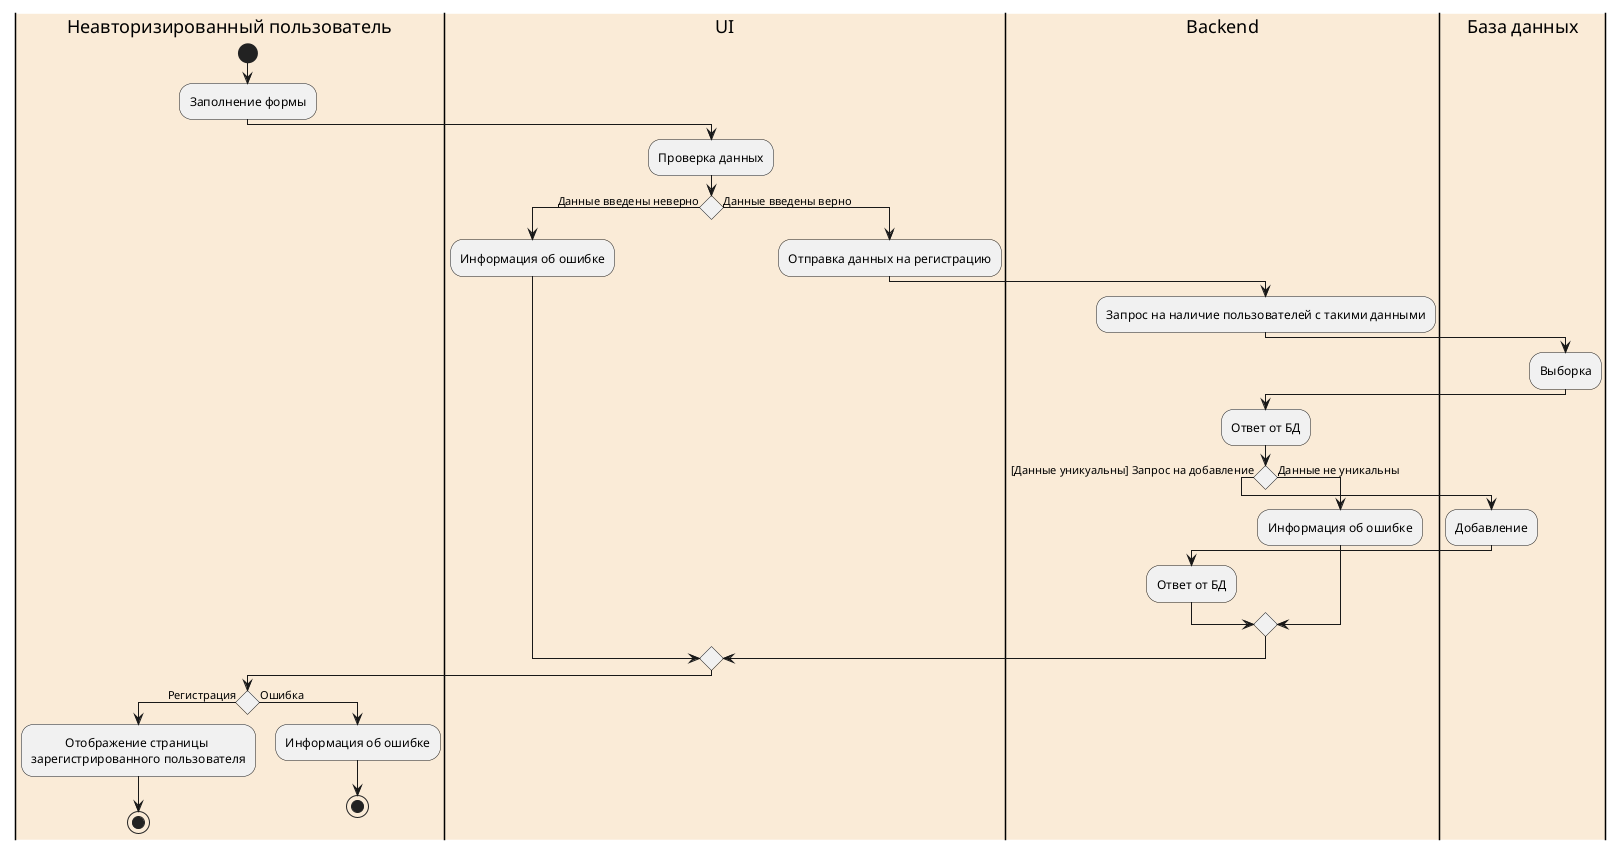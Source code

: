 @startuml

|#AntiqueWhite|Неавторизированный пользователь|
start
:Заполнение формы;
|#AntiqueWhite|UI|
:Проверка данных;
if() then (Данные введены неверно)
:Информация об ошибке;
else (Данные введены верно)
:Отправка данных на регистрацию;
|#AntiqueWhite|Backend|
:Запрос на наличие пользователей с такими данными;
|#AntiqueWhite|База данных|
:Выборка;
|#AntiqueWhite|Backend|
:Ответ от БД;
if() then ([Данные уникуальны] Запрос на добавление)
|#AntiqueWhite|База данных|
:Добавление;
|#AntiqueWhite|Backend|
:Ответ от БД;
else (Данные не уникальны)
:Информация об ошибке;
endif
|#AntiqueWhite|UI|
endif
|#AntiqueWhite|Неавторизированный пользователь|
if() then (Регистрация)
:           Отображение страницы
зарегистрированного пользователя;
stop
else(Ошибка)
:Информация об ошибке;
stop

@enduml
